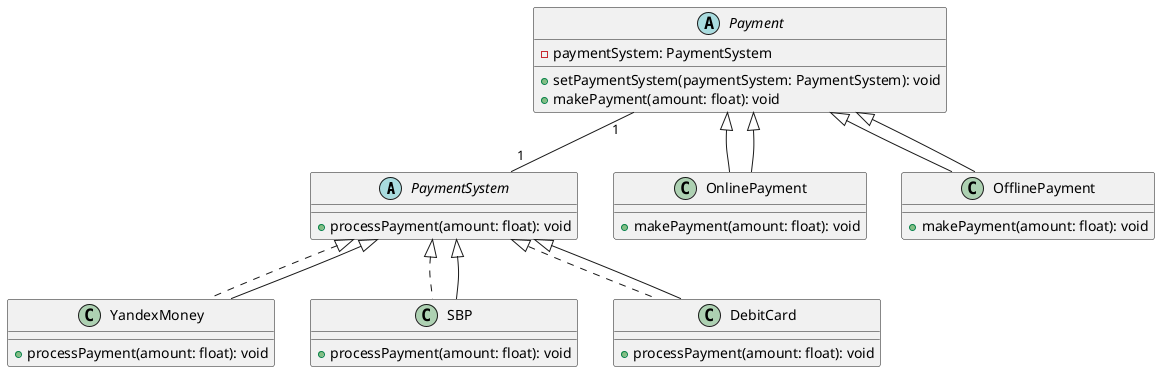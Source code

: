 @startuml

abstract class PaymentSystem {
    +processPayment(amount: float): void
}

class YandexMoney implements PaymentSystem {
    +processPayment(amount: float): void
}

class SBP implements PaymentSystem {
    +processPayment(amount: float): void
}

class DebitCard implements PaymentSystem {
    +processPayment(amount: float): void
}

abstract class Payment {
    -paymentSystem: PaymentSystem
    +setPaymentSystem(paymentSystem: PaymentSystem): void
    +makePayment(amount: float): void
}

class OnlinePayment extends Payment {
    +makePayment(amount: float): void
}

class OfflinePayment extends Payment {
    +makePayment(amount: float): void
}

PaymentSystem <|-- YandexMoney
PaymentSystem <|-- SBP
PaymentSystem <|-- DebitCard

Payment <|-- OnlinePayment
Payment <|-- OfflinePayment

Payment "1" -- "1" PaymentSystem

@enduml
